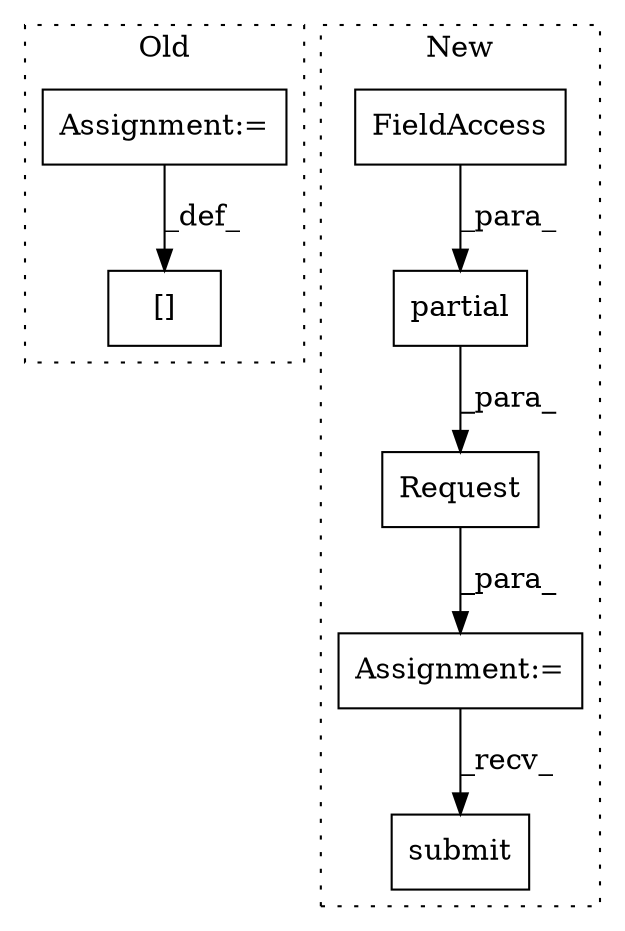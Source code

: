 digraph G {
subgraph cluster0 {
1 [label="[]" a="2" s="9448,9456" l="7,1" shape="box"];
5 [label="Assignment:=" a="7" s="9457" l="1" shape="box"];
label = "Old";
style="dotted";
}
subgraph cluster1 {
2 [label="submit" a="32" s="9564" l="8" shape="box"];
3 [label="Assignment:=" a="7" s="9512" l="1" shape="box"];
4 [label="Request" a="32" s="9513,9547" l="8,1" shape="box"];
6 [label="partial" a="32" s="9521,9546" l="8,1" shape="box"];
7 [label="FieldAccess" a="22" s="9529" l="15" shape="box"];
label = "New";
style="dotted";
}
3 -> 2 [label="_recv_"];
4 -> 3 [label="_para_"];
5 -> 1 [label="_def_"];
6 -> 4 [label="_para_"];
7 -> 6 [label="_para_"];
}